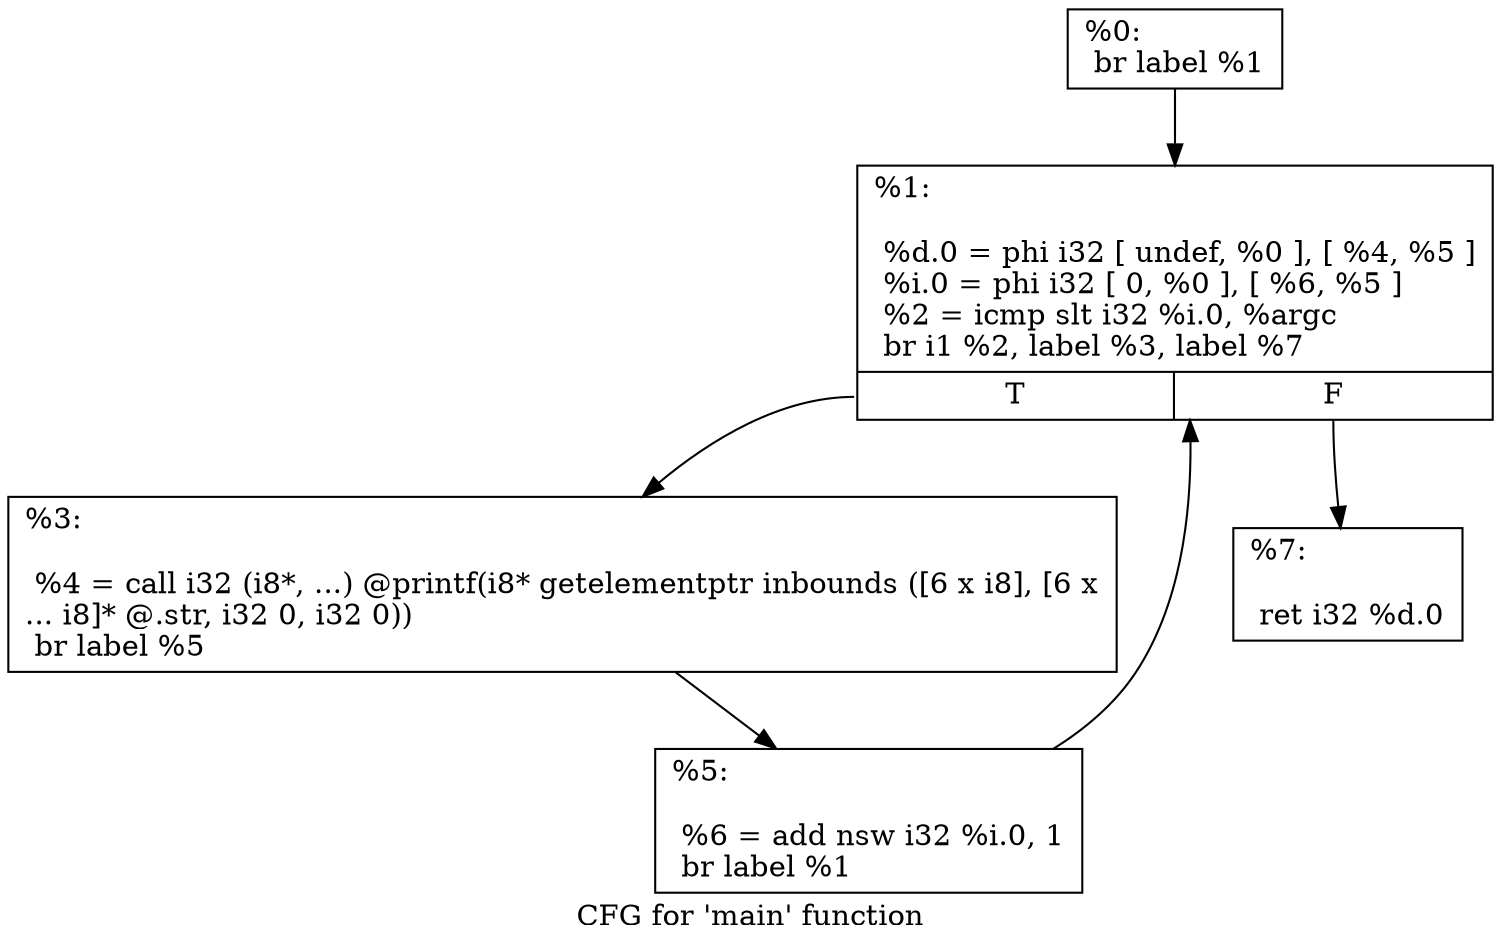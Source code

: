 digraph "CFG for 'main' function" {
	label="CFG for 'main' function";

	Node0x3394740 [shape=record,label="{%0:\l  br label %1\l}"];
	Node0x3394740 -> Node0x3394790;
	Node0x3394790 [shape=record,label="{%1:\l\l  %d.0 = phi i32 [ undef, %0 ], [ %4, %5 ]\l  %i.0 = phi i32 [ 0, %0 ], [ %6, %5 ]\l  %2 = icmp slt i32 %i.0, %argc\l  br i1 %2, label %3, label %7\l|{<s0>T|<s1>F}}"];
	Node0x3394790:s0 -> Node0x3395660;
	Node0x3394790:s1 -> Node0x33956f0;
	Node0x3395660 [shape=record,label="{%3:\l\l  %4 = call i32 (i8*, ...) @printf(i8* getelementptr inbounds ([6 x i8], [6 x\l... i8]* @.str, i32 0, i32 0))\l  br label %5\l}"];
	Node0x3395660 -> Node0x3394c90;
	Node0x3394c90 [shape=record,label="{%5:\l\l  %6 = add nsw i32 %i.0, 1\l  br label %1\l}"];
	Node0x3394c90 -> Node0x3394790;
	Node0x33956f0 [shape=record,label="{%7:\l\l  ret i32 %d.0\l}"];
}
